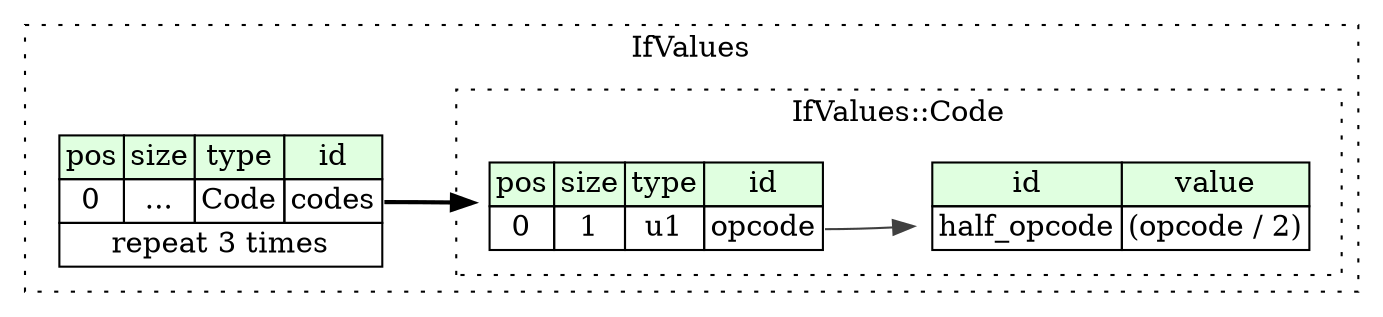 digraph {
	rankdir=LR;
	node [shape=plaintext];
	subgraph cluster__if_values {
		label="IfValues";
		graph[style=dotted];

		if_values__seq [label=<<TABLE BORDER="0" CELLBORDER="1" CELLSPACING="0">
			<TR><TD BGCOLOR="#E0FFE0">pos</TD><TD BGCOLOR="#E0FFE0">size</TD><TD BGCOLOR="#E0FFE0">type</TD><TD BGCOLOR="#E0FFE0">id</TD></TR>
			<TR><TD PORT="codes_pos">0</TD><TD PORT="codes_size">...</TD><TD>Code</TD><TD PORT="codes_type">codes</TD></TR>
			<TR><TD COLSPAN="4" PORT="codes__repeat">repeat 3 times</TD></TR>
		</TABLE>>];
		subgraph cluster__code {
			label="IfValues::Code";
			graph[style=dotted];

			code__seq [label=<<TABLE BORDER="0" CELLBORDER="1" CELLSPACING="0">
				<TR><TD BGCOLOR="#E0FFE0">pos</TD><TD BGCOLOR="#E0FFE0">size</TD><TD BGCOLOR="#E0FFE0">type</TD><TD BGCOLOR="#E0FFE0">id</TD></TR>
				<TR><TD PORT="opcode_pos">0</TD><TD PORT="opcode_size">1</TD><TD>u1</TD><TD PORT="opcode_type">opcode</TD></TR>
			</TABLE>>];
			code__inst__half_opcode [label=<<TABLE BORDER="0" CELLBORDER="1" CELLSPACING="0">
				<TR><TD BGCOLOR="#E0FFE0">id</TD><TD BGCOLOR="#E0FFE0">value</TD></TR>
				<TR><TD>half_opcode</TD><TD>(opcode / 2)</TD></TR>
			</TABLE>>];
		}
	}
	if_values__seq:codes_type -> code__seq [style=bold];
	code__seq:opcode_type -> code__inst__half_opcode [color="#404040"];
}
